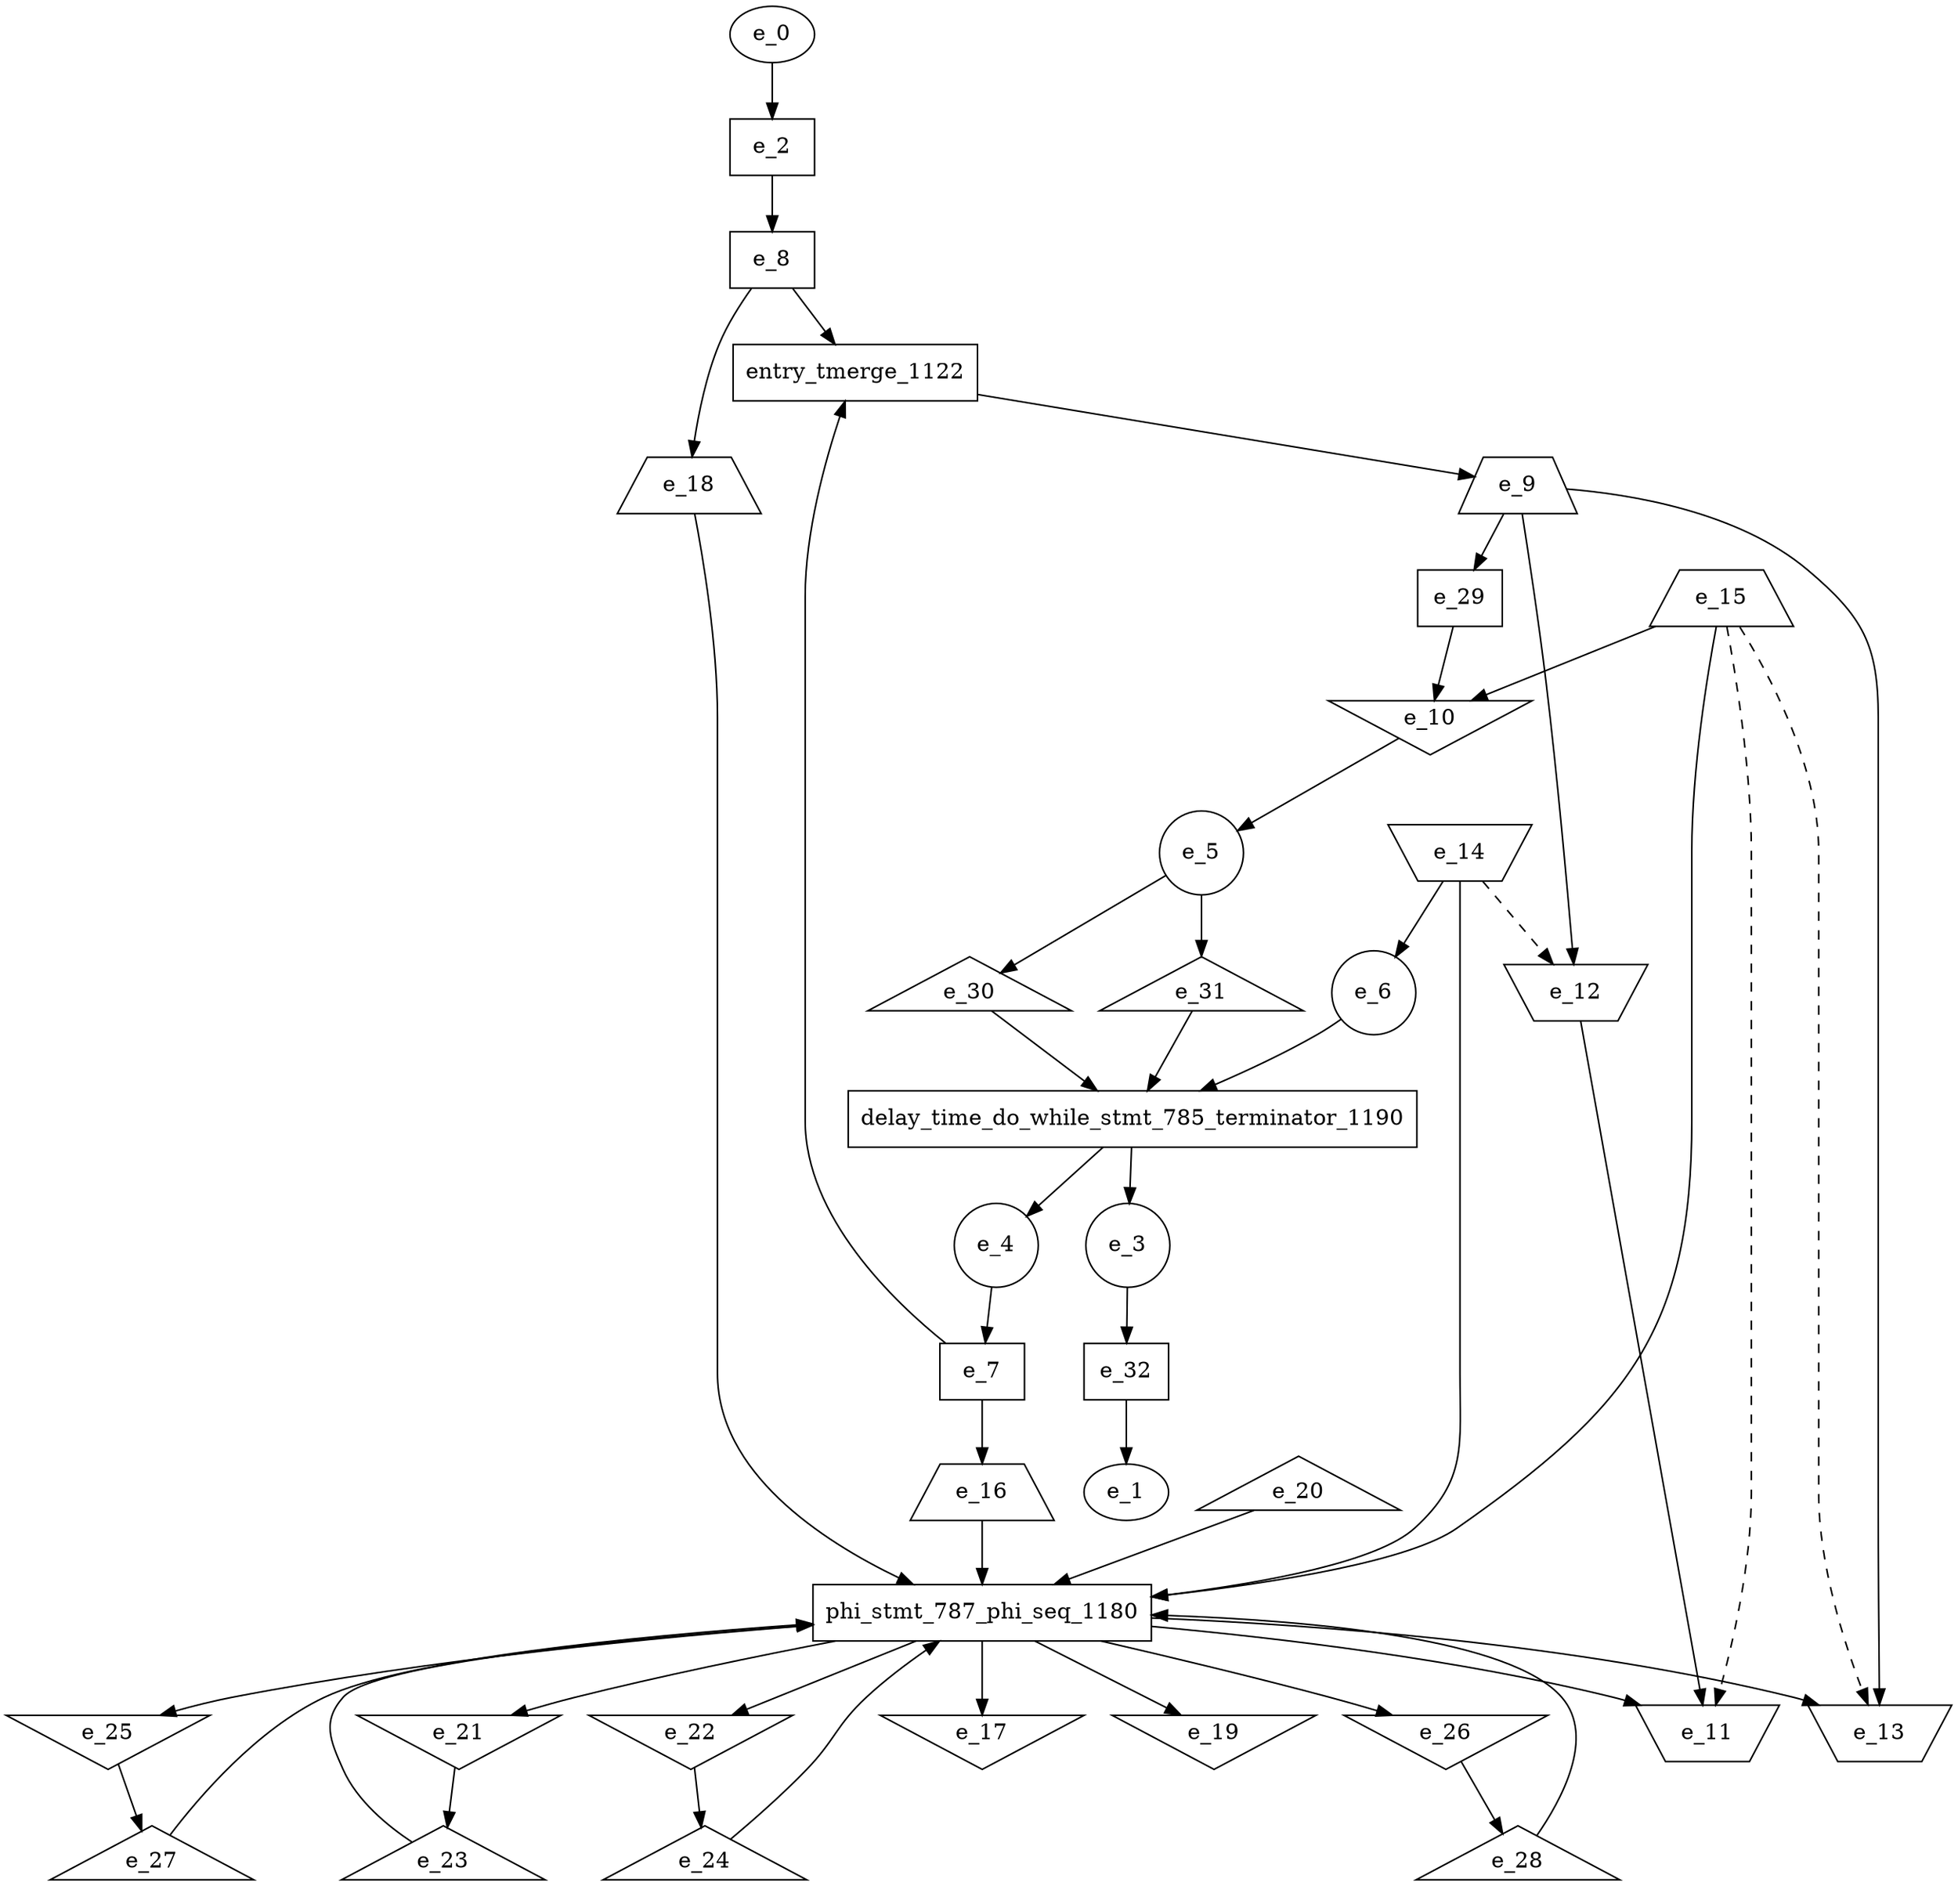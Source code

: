 digraph control_path {
  e_0: entry_node : n ;
  e_1: exit_node : s ;
  e_2 [shape = dot];
  e_3 [shape = circle];
  e_4 [shape = circle];
  e_5 [shape = circle];
  e_6 [shape = circle];
  e_7 [shape = dot];
  e_8 [shape = dot];
  e_9 [shape = trapezium];
  e_10 [shape = invtriangle];
  e_11 [shape = invtrapezium];
  e_12 [shape = invtrapezium];
  e_13 [shape = invtrapezium];
  e_14 [shape = invtrapezium];
  e_15 [shape = trapezium];
  e_16 [shape = trapezium];
  e_17 [shape = invtriangle];
  e_18 [shape = trapezium];
  e_19 [shape = invtriangle];
  e_20 [shape = triangle];
  e_21 [shape = invtriangle];
  e_22 [shape = invtriangle];
  e_23 [shape = triangle];
  e_24 [shape = triangle];
  e_25 [shape = invtriangle];
  e_26 [shape = invtriangle];
  e_27 [shape = triangle];
  e_28 [shape = triangle];
  e_29 [shape = dot];
  e_30 [shape = triangle];
  e_31 [shape = triangle];
  e_32 [shape = dot];
  e_32 -> e_1;
  e_0 -> e_2;
  e_10 -> e_5;
  e_14 -> e_6;
  e_4 -> e_7;
  e_2 -> e_8;
  e_29 -> e_10;
  e_15 -> e_10;
  e_12 -> e_11;
  e_15 -> e_11[style = dashed];
  e_9 -> e_12;
  e_14 -> e_12[style = dashed];
  e_9 -> e_13;
  e_15 -> e_13[style = dashed];
  e_7 -> e_16;
  e_8 -> e_18;
  e_21 -> e_23;
  e_22 -> e_24;
  e_25 -> e_27;
  e_26 -> e_28;
  e_9 -> e_29;
  e_5 -> e_30;
  e_5 -> e_31;
  e_3 -> e_32;
  delay_time_do_while_stmt_785_terminator_1190 [shape=rectangle];
e_6 -> delay_time_do_while_stmt_785_terminator_1190;
e_31 -> delay_time_do_while_stmt_785_terminator_1190;
e_30 -> delay_time_do_while_stmt_785_terminator_1190;
delay_time_do_while_stmt_785_terminator_1190 -> e_4;
delay_time_do_while_stmt_785_terminator_1190 -> e_3;
  phi_stmt_787_phi_seq_1180 [shape=rectangle];
e_18 -> phi_stmt_787_phi_seq_1180;
phi_stmt_787_phi_seq_1180 -> e_21;
phi_stmt_787_phi_seq_1180 -> e_22;
phi_stmt_787_phi_seq_1180 -> e_19;
e_23 -> phi_stmt_787_phi_seq_1180;
e_24 -> phi_stmt_787_phi_seq_1180;
e_16 -> phi_stmt_787_phi_seq_1180;
phi_stmt_787_phi_seq_1180 -> e_25;
phi_stmt_787_phi_seq_1180 -> e_26;
phi_stmt_787_phi_seq_1180 -> e_17;
e_27 -> phi_stmt_787_phi_seq_1180;
e_28 -> phi_stmt_787_phi_seq_1180;
e_14 -> phi_stmt_787_phi_seq_1180;
e_15 -> phi_stmt_787_phi_seq_1180;
phi_stmt_787_phi_seq_1180 -> e_11;
phi_stmt_787_phi_seq_1180 -> e_13;
e_20 -> phi_stmt_787_phi_seq_1180;
entry_tmerge_1122 [shape = rectangle]; 
e_7 -> entry_tmerge_1122;
e_8 -> entry_tmerge_1122;
entry_tmerge_1122 -> e_9;
}

